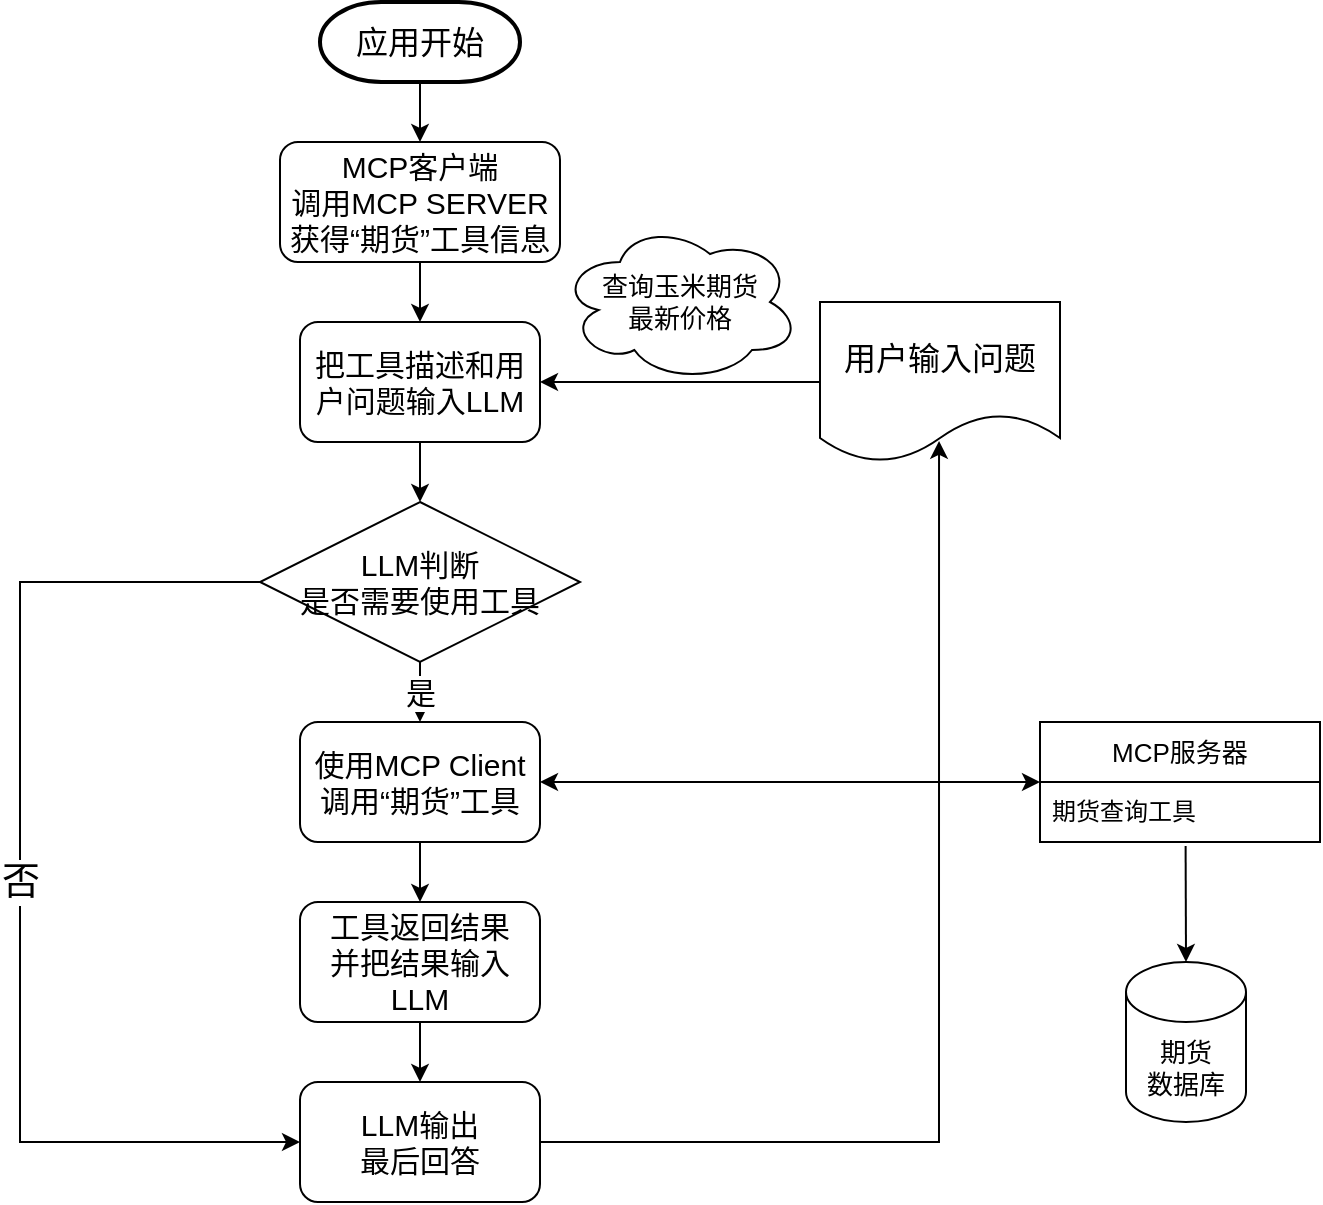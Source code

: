 <mxfile version="27.0.6">
  <diagram name="第 1 页" id="OY6KemoRL2oodAjpf0tS">
    <mxGraphModel dx="1154" dy="1795" grid="1" gridSize="10" guides="1" tooltips="1" connect="1" arrows="1" fold="1" page="1" pageScale="1" pageWidth="827" pageHeight="1169" math="0" shadow="0">
      <root>
        <mxCell id="0" />
        <mxCell id="1" parent="0" />
        <mxCell id="7RhTvnafXA60cA6STB_F-2" value="&lt;font style=&quot;font-size: 15px;&quot;&gt;是&lt;/font&gt;" style="edgeStyle=orthogonalEdgeStyle;rounded=0;orthogonalLoop=1;jettySize=auto;html=1;entryX=0.5;entryY=0;entryDx=0;entryDy=0;" edge="1" parent="1" source="lwp1otFU_7bIzwF2G85L-1" target="7RhTvnafXA60cA6STB_F-1">
          <mxGeometry relative="1" as="geometry" />
        </mxCell>
        <mxCell id="7RhTvnafXA60cA6STB_F-13" value="&lt;font style=&quot;font-size: 19px;&quot;&gt;否&lt;/font&gt;" style="edgeStyle=orthogonalEdgeStyle;rounded=0;orthogonalLoop=1;jettySize=auto;html=1;entryX=0;entryY=0.5;entryDx=0;entryDy=0;" edge="1" parent="1" source="lwp1otFU_7bIzwF2G85L-1" target="7RhTvnafXA60cA6STB_F-7">
          <mxGeometry relative="1" as="geometry">
            <mxPoint x="110" y="560" as="targetPoint" />
            <Array as="points">
              <mxPoint x="120" y="290" />
              <mxPoint x="120" y="570" />
            </Array>
          </mxGeometry>
        </mxCell>
        <mxCell id="lwp1otFU_7bIzwF2G85L-1" value="&lt;font style=&quot;font-size: 15px;&quot;&gt;LLM判断&lt;/font&gt;&lt;div&gt;&lt;font style=&quot;font-size: 15px;&quot;&gt;是否需要使用工具&lt;/font&gt;&lt;/div&gt;" style="rhombus;whiteSpace=wrap;html=1;" parent="1" vertex="1">
          <mxGeometry x="240" y="250" width="160" height="80" as="geometry" />
        </mxCell>
        <mxCell id="7RhTvnafXA60cA6STB_F-4" style="edgeStyle=orthogonalEdgeStyle;rounded=0;orthogonalLoop=1;jettySize=auto;html=1;entryX=0.5;entryY=0;entryDx=0;entryDy=0;" edge="1" parent="1" source="7RhTvnafXA60cA6STB_F-1" target="7RhTvnafXA60cA6STB_F-3">
          <mxGeometry relative="1" as="geometry" />
        </mxCell>
        <mxCell id="7RhTvnafXA60cA6STB_F-1" value="&lt;font style=&quot;font-size: 15px;&quot;&gt;使用MCP Client&lt;/font&gt;&lt;div&gt;&lt;font style=&quot;font-size: 15px;&quot;&gt;调用“期货”工具&lt;/font&gt;&lt;/div&gt;" style="rounded=1;whiteSpace=wrap;html=1;" vertex="1" parent="1">
          <mxGeometry x="260" y="360" width="120" height="60" as="geometry" />
        </mxCell>
        <mxCell id="7RhTvnafXA60cA6STB_F-9" style="edgeStyle=orthogonalEdgeStyle;rounded=0;orthogonalLoop=1;jettySize=auto;html=1;entryX=0.5;entryY=0;entryDx=0;entryDy=0;" edge="1" parent="1" source="7RhTvnafXA60cA6STB_F-3" target="7RhTvnafXA60cA6STB_F-7">
          <mxGeometry relative="1" as="geometry" />
        </mxCell>
        <mxCell id="7RhTvnafXA60cA6STB_F-3" value="&lt;span style=&quot;font-size: 15px;&quot;&gt;工具返回结果&lt;/span&gt;&lt;div&gt;&lt;span style=&quot;font-size: 15px;&quot;&gt;并把结果输入LLM&lt;/span&gt;&lt;/div&gt;" style="rounded=1;whiteSpace=wrap;html=1;" vertex="1" parent="1">
          <mxGeometry x="260" y="450" width="120" height="60" as="geometry" />
        </mxCell>
        <mxCell id="7RhTvnafXA60cA6STB_F-6" style="edgeStyle=orthogonalEdgeStyle;rounded=0;orthogonalLoop=1;jettySize=auto;html=1;entryX=0.5;entryY=0;entryDx=0;entryDy=0;" edge="1" parent="1" source="7RhTvnafXA60cA6STB_F-5" target="lwp1otFU_7bIzwF2G85L-1">
          <mxGeometry relative="1" as="geometry" />
        </mxCell>
        <mxCell id="7RhTvnafXA60cA6STB_F-5" value="&lt;span style=&quot;font-size: 15px;&quot;&gt;把工具描述和用户问题输入LLM&lt;/span&gt;" style="rounded=1;whiteSpace=wrap;html=1;" vertex="1" parent="1">
          <mxGeometry x="260" y="160" width="120" height="60" as="geometry" />
        </mxCell>
        <mxCell id="7RhTvnafXA60cA6STB_F-7" value="&lt;span style=&quot;font-size: 15px;&quot;&gt;LLM输出&lt;/span&gt;&lt;div&gt;&lt;span style=&quot;font-size: 15px;&quot;&gt;最后回答&lt;/span&gt;&lt;/div&gt;" style="rounded=1;whiteSpace=wrap;html=1;" vertex="1" parent="1">
          <mxGeometry x="260" y="540" width="120" height="60" as="geometry" />
        </mxCell>
        <mxCell id="7RhTvnafXA60cA6STB_F-12" style="edgeStyle=orthogonalEdgeStyle;rounded=0;orthogonalLoop=1;jettySize=auto;html=1;entryX=0.5;entryY=0;entryDx=0;entryDy=0;" edge="1" parent="1" source="7RhTvnafXA60cA6STB_F-11" target="7RhTvnafXA60cA6STB_F-5">
          <mxGeometry relative="1" as="geometry" />
        </mxCell>
        <mxCell id="7RhTvnafXA60cA6STB_F-11" value="&lt;span style=&quot;font-size: 15px;&quot;&gt;MCP客户端&lt;/span&gt;&lt;div&gt;&lt;span style=&quot;font-size: 15px;&quot;&gt;调用MCP SERVER获得“期货”工具信息&lt;/span&gt;&lt;/div&gt;" style="rounded=1;whiteSpace=wrap;html=1;" vertex="1" parent="1">
          <mxGeometry x="250" y="70" width="140" height="60" as="geometry" />
        </mxCell>
        <mxCell id="7RhTvnafXA60cA6STB_F-15" style="edgeStyle=orthogonalEdgeStyle;rounded=0;orthogonalLoop=1;jettySize=auto;html=1;entryX=1;entryY=0.5;entryDx=0;entryDy=0;" edge="1" parent="1" source="7RhTvnafXA60cA6STB_F-14" target="7RhTvnafXA60cA6STB_F-5">
          <mxGeometry relative="1" as="geometry" />
        </mxCell>
        <mxCell id="7RhTvnafXA60cA6STB_F-14" value="&lt;font style=&quot;font-size: 16px;&quot;&gt;用户输入问题&lt;/font&gt;" style="shape=document;whiteSpace=wrap;html=1;boundedLbl=1;" vertex="1" parent="1">
          <mxGeometry x="520" y="150" width="120" height="80" as="geometry" />
        </mxCell>
        <mxCell id="7RhTvnafXA60cA6STB_F-16" style="edgeStyle=orthogonalEdgeStyle;rounded=0;orthogonalLoop=1;jettySize=auto;html=1;entryX=0.496;entryY=0.868;entryDx=0;entryDy=0;entryPerimeter=0;" edge="1" parent="1" source="7RhTvnafXA60cA6STB_F-7" target="7RhTvnafXA60cA6STB_F-14">
          <mxGeometry relative="1" as="geometry" />
        </mxCell>
        <mxCell id="7RhTvnafXA60cA6STB_F-18" style="edgeStyle=orthogonalEdgeStyle;rounded=0;orthogonalLoop=1;jettySize=auto;html=1;entryX=0.5;entryY=0;entryDx=0;entryDy=0;" edge="1" parent="1" source="7RhTvnafXA60cA6STB_F-17" target="7RhTvnafXA60cA6STB_F-11">
          <mxGeometry relative="1" as="geometry" />
        </mxCell>
        <mxCell id="7RhTvnafXA60cA6STB_F-17" value="&lt;font style=&quot;font-size: 16px;&quot;&gt;应用开始&lt;/font&gt;" style="strokeWidth=2;html=1;shape=mxgraph.flowchart.terminator;whiteSpace=wrap;" vertex="1" parent="1">
          <mxGeometry x="270" width="100" height="40" as="geometry" />
        </mxCell>
        <mxCell id="7RhTvnafXA60cA6STB_F-19" value="&lt;font style=&quot;font-size: 13px;&quot;&gt;查询玉米期货&lt;/font&gt;&lt;div&gt;&lt;font style=&quot;font-size: 13px;&quot;&gt;最新价格&lt;/font&gt;&lt;/div&gt;" style="ellipse;shape=cloud;whiteSpace=wrap;html=1;" vertex="1" parent="1">
          <mxGeometry x="390" y="110" width="120" height="80" as="geometry" />
        </mxCell>
        <mxCell id="7RhTvnafXA60cA6STB_F-20" value="&lt;font style=&quot;font-size: 13px;&quot;&gt;MCP服务器&lt;/font&gt;" style="swimlane;fontStyle=0;childLayout=stackLayout;horizontal=1;startSize=30;horizontalStack=0;resizeParent=1;resizeParentMax=0;resizeLast=0;collapsible=1;marginBottom=0;whiteSpace=wrap;html=1;" vertex="1" parent="1">
          <mxGeometry x="630" y="360" width="140" height="60" as="geometry" />
        </mxCell>
        <mxCell id="7RhTvnafXA60cA6STB_F-21" value="期货查询工具" style="text;strokeColor=none;fillColor=none;align=left;verticalAlign=middle;spacingLeft=4;spacingRight=4;overflow=hidden;points=[[0,0.5],[1,0.5]];portConstraint=eastwest;rotatable=0;whiteSpace=wrap;html=1;" vertex="1" parent="7RhTvnafXA60cA6STB_F-20">
          <mxGeometry y="30" width="140" height="30" as="geometry" />
        </mxCell>
        <mxCell id="7RhTvnafXA60cA6STB_F-25" value="" style="endArrow=classic;startArrow=classic;html=1;rounded=0;exitX=1;exitY=0.5;exitDx=0;exitDy=0;entryX=0;entryY=0.5;entryDx=0;entryDy=0;" edge="1" parent="1" source="7RhTvnafXA60cA6STB_F-1" target="7RhTvnafXA60cA6STB_F-20">
          <mxGeometry width="50" height="50" relative="1" as="geometry">
            <mxPoint x="440" y="320" as="sourcePoint" />
            <mxPoint x="490" y="270" as="targetPoint" />
          </mxGeometry>
        </mxCell>
        <mxCell id="7RhTvnafXA60cA6STB_F-26" value="&lt;font style=&quot;font-size: 13px;&quot;&gt;期货&lt;/font&gt;&lt;div&gt;&lt;font style=&quot;font-size: 13px;&quot;&gt;数据库&lt;/font&gt;&lt;/div&gt;" style="shape=cylinder3;whiteSpace=wrap;html=1;boundedLbl=1;backgroundOutline=1;size=15;" vertex="1" parent="1">
          <mxGeometry x="673" y="480" width="60" height="80" as="geometry" />
        </mxCell>
        <mxCell id="7RhTvnafXA60cA6STB_F-27" value="" style="endArrow=classic;html=1;rounded=0;exitX=0.52;exitY=1.067;exitDx=0;exitDy=0;exitPerimeter=0;entryX=0.5;entryY=0;entryDx=0;entryDy=0;entryPerimeter=0;" edge="1" parent="1" source="7RhTvnafXA60cA6STB_F-21" target="7RhTvnafXA60cA6STB_F-26">
          <mxGeometry width="50" height="50" relative="1" as="geometry">
            <mxPoint x="440" y="320" as="sourcePoint" />
            <mxPoint x="490" y="270" as="targetPoint" />
          </mxGeometry>
        </mxCell>
      </root>
    </mxGraphModel>
  </diagram>
</mxfile>
